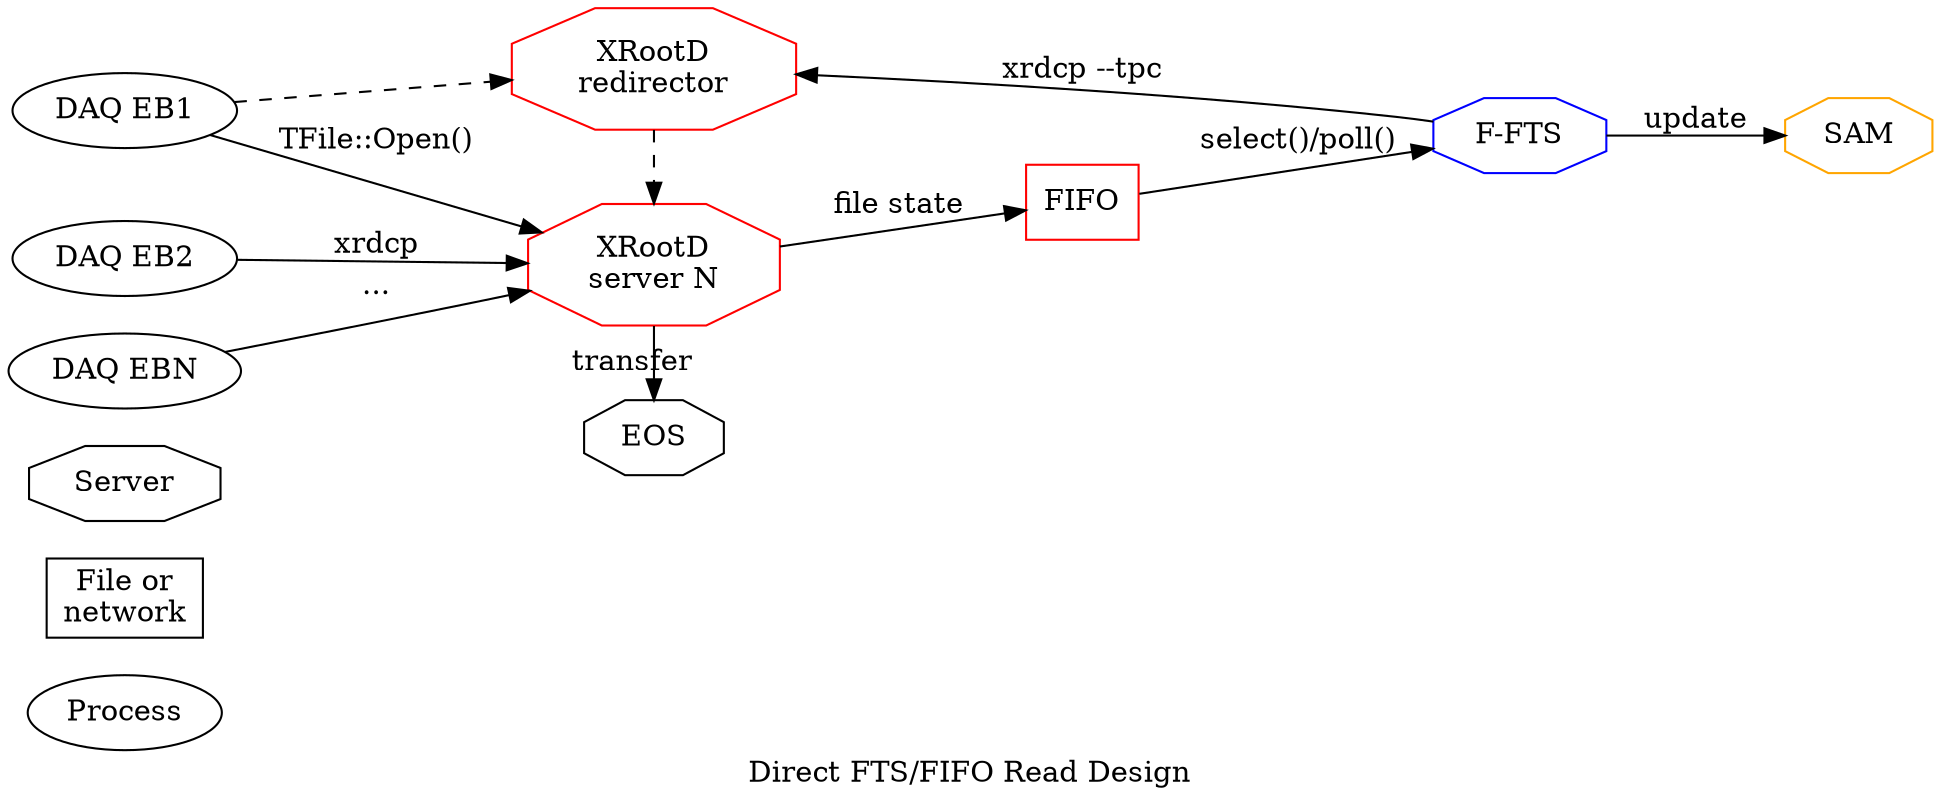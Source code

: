digraph pdrnotifier {
	label="Direct FTS/FIFO Read Design";
	rankdir=LR;
	
	processes[label="Process"];
	file[label="File or\nnetwork",shape=box];
	server[label="Server",shape=octagon];


	daq1[label="DAQ EB1"];
	daq2[label="DAQ EB2"];
	daqn[label="DAQ EBN"];
	

	fifo[shape=box,label="FIFO",color=red];
	
	xrootdrdr[shape=octagon,label="XRootD\nredirector",color=red]
	xrootd[shape=octagon,label="XRootD\nserver N",color=red]
	eos[shape=octagon,label="EOS"]

	fts[shape=octagon,label="F-FTS",color="blue"];
	sam[shape=octagon,label="SAM",color="orange"];

	{rank="same"; xrootdrdr; xrootd; eos}
	

	daq1->xrootdrdr[style=dashed];
	xrootdrdr->xrootd[style=dashed];

	daq1->xrootd[label="TFile::Open()"];
	daq2->xrootd[label="xrdcp"];
	daqn->xrootd[label="..."];

	xrootd->fifo[label="file state"];
	fifo->fts[label="select()/poll()"];

	fts->xrootdrdr[label="xrdcp --tpc"];
	fts->sam[label="update"];
	
	xrootd->eos[label="transfer"];
}